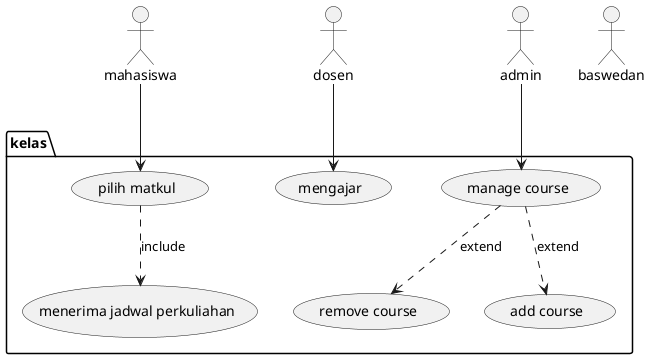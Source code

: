 @startuml kampus


actor mahasiswa as mhs
actor dosen as dosen
actor admin as admin
actor baswedan as bsw

package kelas{
    usecase "menerima jadwal perkuliahan" as U1
    usecase "mengajar" as U2
    usecase "pilih matkul" as U3
    usecase "manage course" as U4
    usecase "add course" as U5
    usecase "remove course" as U6
} 


mhs  --> U3
U3 ..> U1 : include
dosen --> U2
admin --> U4
U4 ..> U5 : extend
U4 ..> U6 : extend